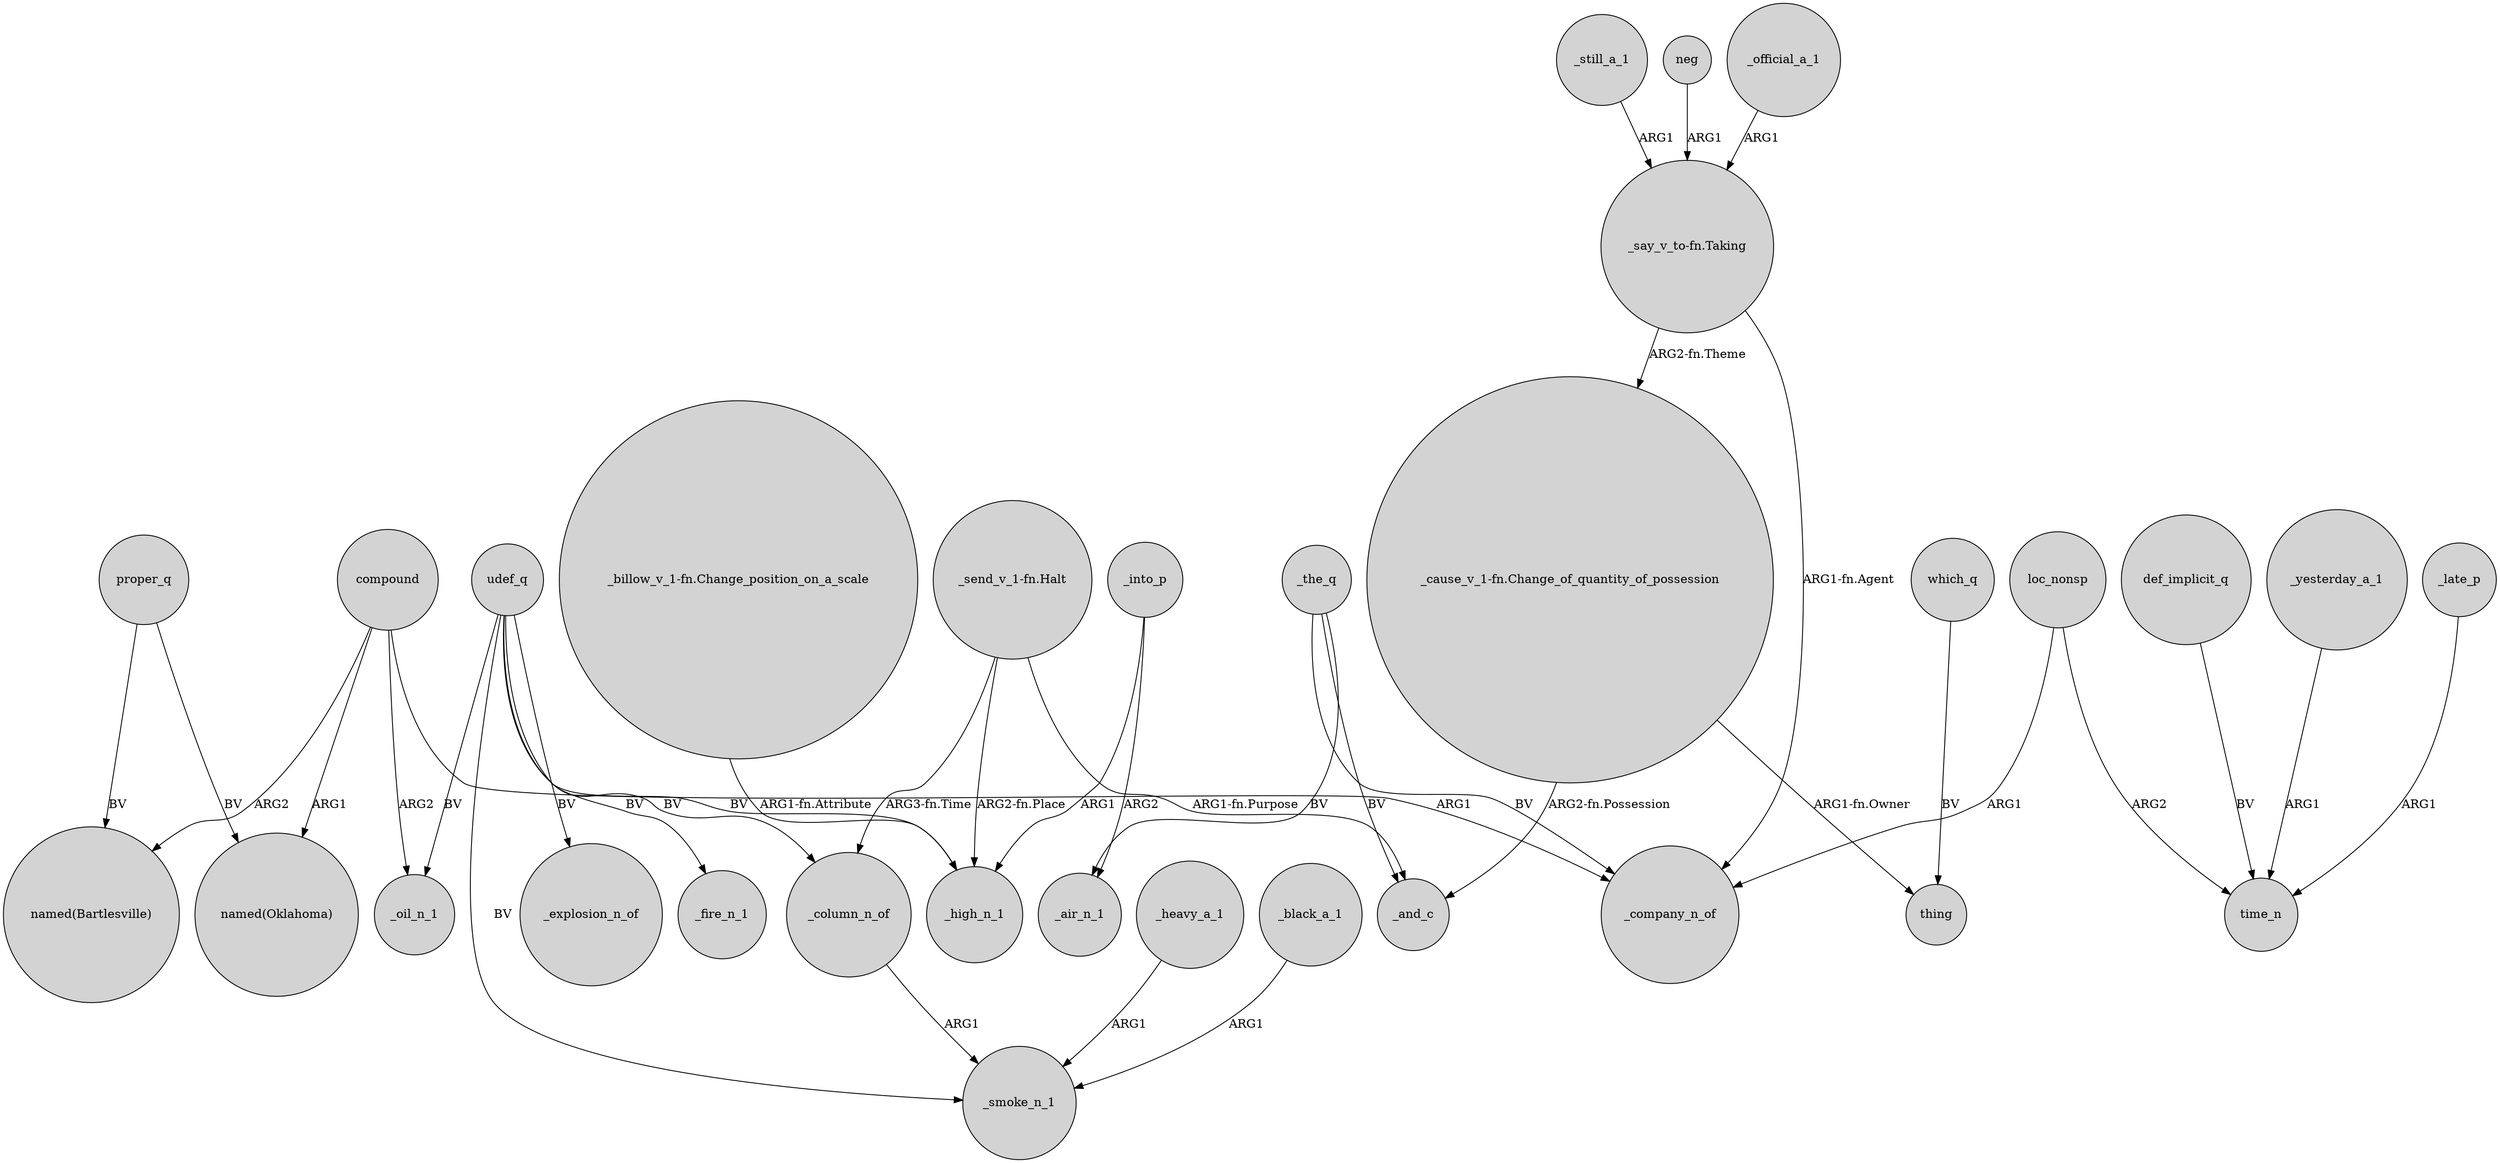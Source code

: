 digraph {
	node [shape=circle style=filled]
	proper_q -> "named(Bartlesville)" [label=BV]
	"_send_v_1-fn.Halt" -> _column_n_of [label="ARG3-fn.Time"]
	"_cause_v_1-fn.Change_of_quantity_of_possession" -> _and_c [label="ARG2-fn.Possession"]
	_the_q -> _and_c [label=BV]
	_still_a_1 -> "_say_v_to-fn.Taking" [label=ARG1]
	udef_q -> _oil_n_1 [label=BV]
	udef_q -> _smoke_n_1 [label=BV]
	which_q -> thing [label=BV]
	"_say_v_to-fn.Taking" -> _company_n_of [label="ARG1-fn.Agent"]
	"_send_v_1-fn.Halt" -> _high_n_1 [label="ARG2-fn.Place"]
	_yesterday_a_1 -> time_n [label=ARG1]
	compound -> _company_n_of [label=ARG1]
	_heavy_a_1 -> _smoke_n_1 [label=ARG1]
	compound -> "named(Bartlesville)" [label=ARG2]
	neg -> "_say_v_to-fn.Taking" [label=ARG1]
	_into_p -> _high_n_1 [label=ARG1]
	_column_n_of -> _smoke_n_1 [label=ARG1]
	_official_a_1 -> "_say_v_to-fn.Taking" [label=ARG1]
	_into_p -> _air_n_1 [label=ARG2]
	udef_q -> _column_n_of [label=BV]
	compound -> "named(Oklahoma)" [label=ARG1]
	udef_q -> _high_n_1 [label=BV]
	compound -> _oil_n_1 [label=ARG2]
	_late_p -> time_n [label=ARG1]
	"_say_v_to-fn.Taking" -> "_cause_v_1-fn.Change_of_quantity_of_possession" [label="ARG2-fn.Theme"]
	_the_q -> _air_n_1 [label=BV]
	"_cause_v_1-fn.Change_of_quantity_of_possession" -> thing [label="ARG1-fn.Owner"]
	"_billow_v_1-fn.Change_position_on_a_scale" -> _high_n_1 [label="ARG1-fn.Attribute"]
	loc_nonsp -> time_n [label=ARG2]
	"_send_v_1-fn.Halt" -> _and_c [label="ARG1-fn.Purpose"]
	udef_q -> _explosion_n_of [label=BV]
	udef_q -> _fire_n_1 [label=BV]
	_black_a_1 -> _smoke_n_1 [label=ARG1]
	_the_q -> _company_n_of [label=BV]
	loc_nonsp -> _company_n_of [label=ARG1]
	def_implicit_q -> time_n [label=BV]
	proper_q -> "named(Oklahoma)" [label=BV]
}
